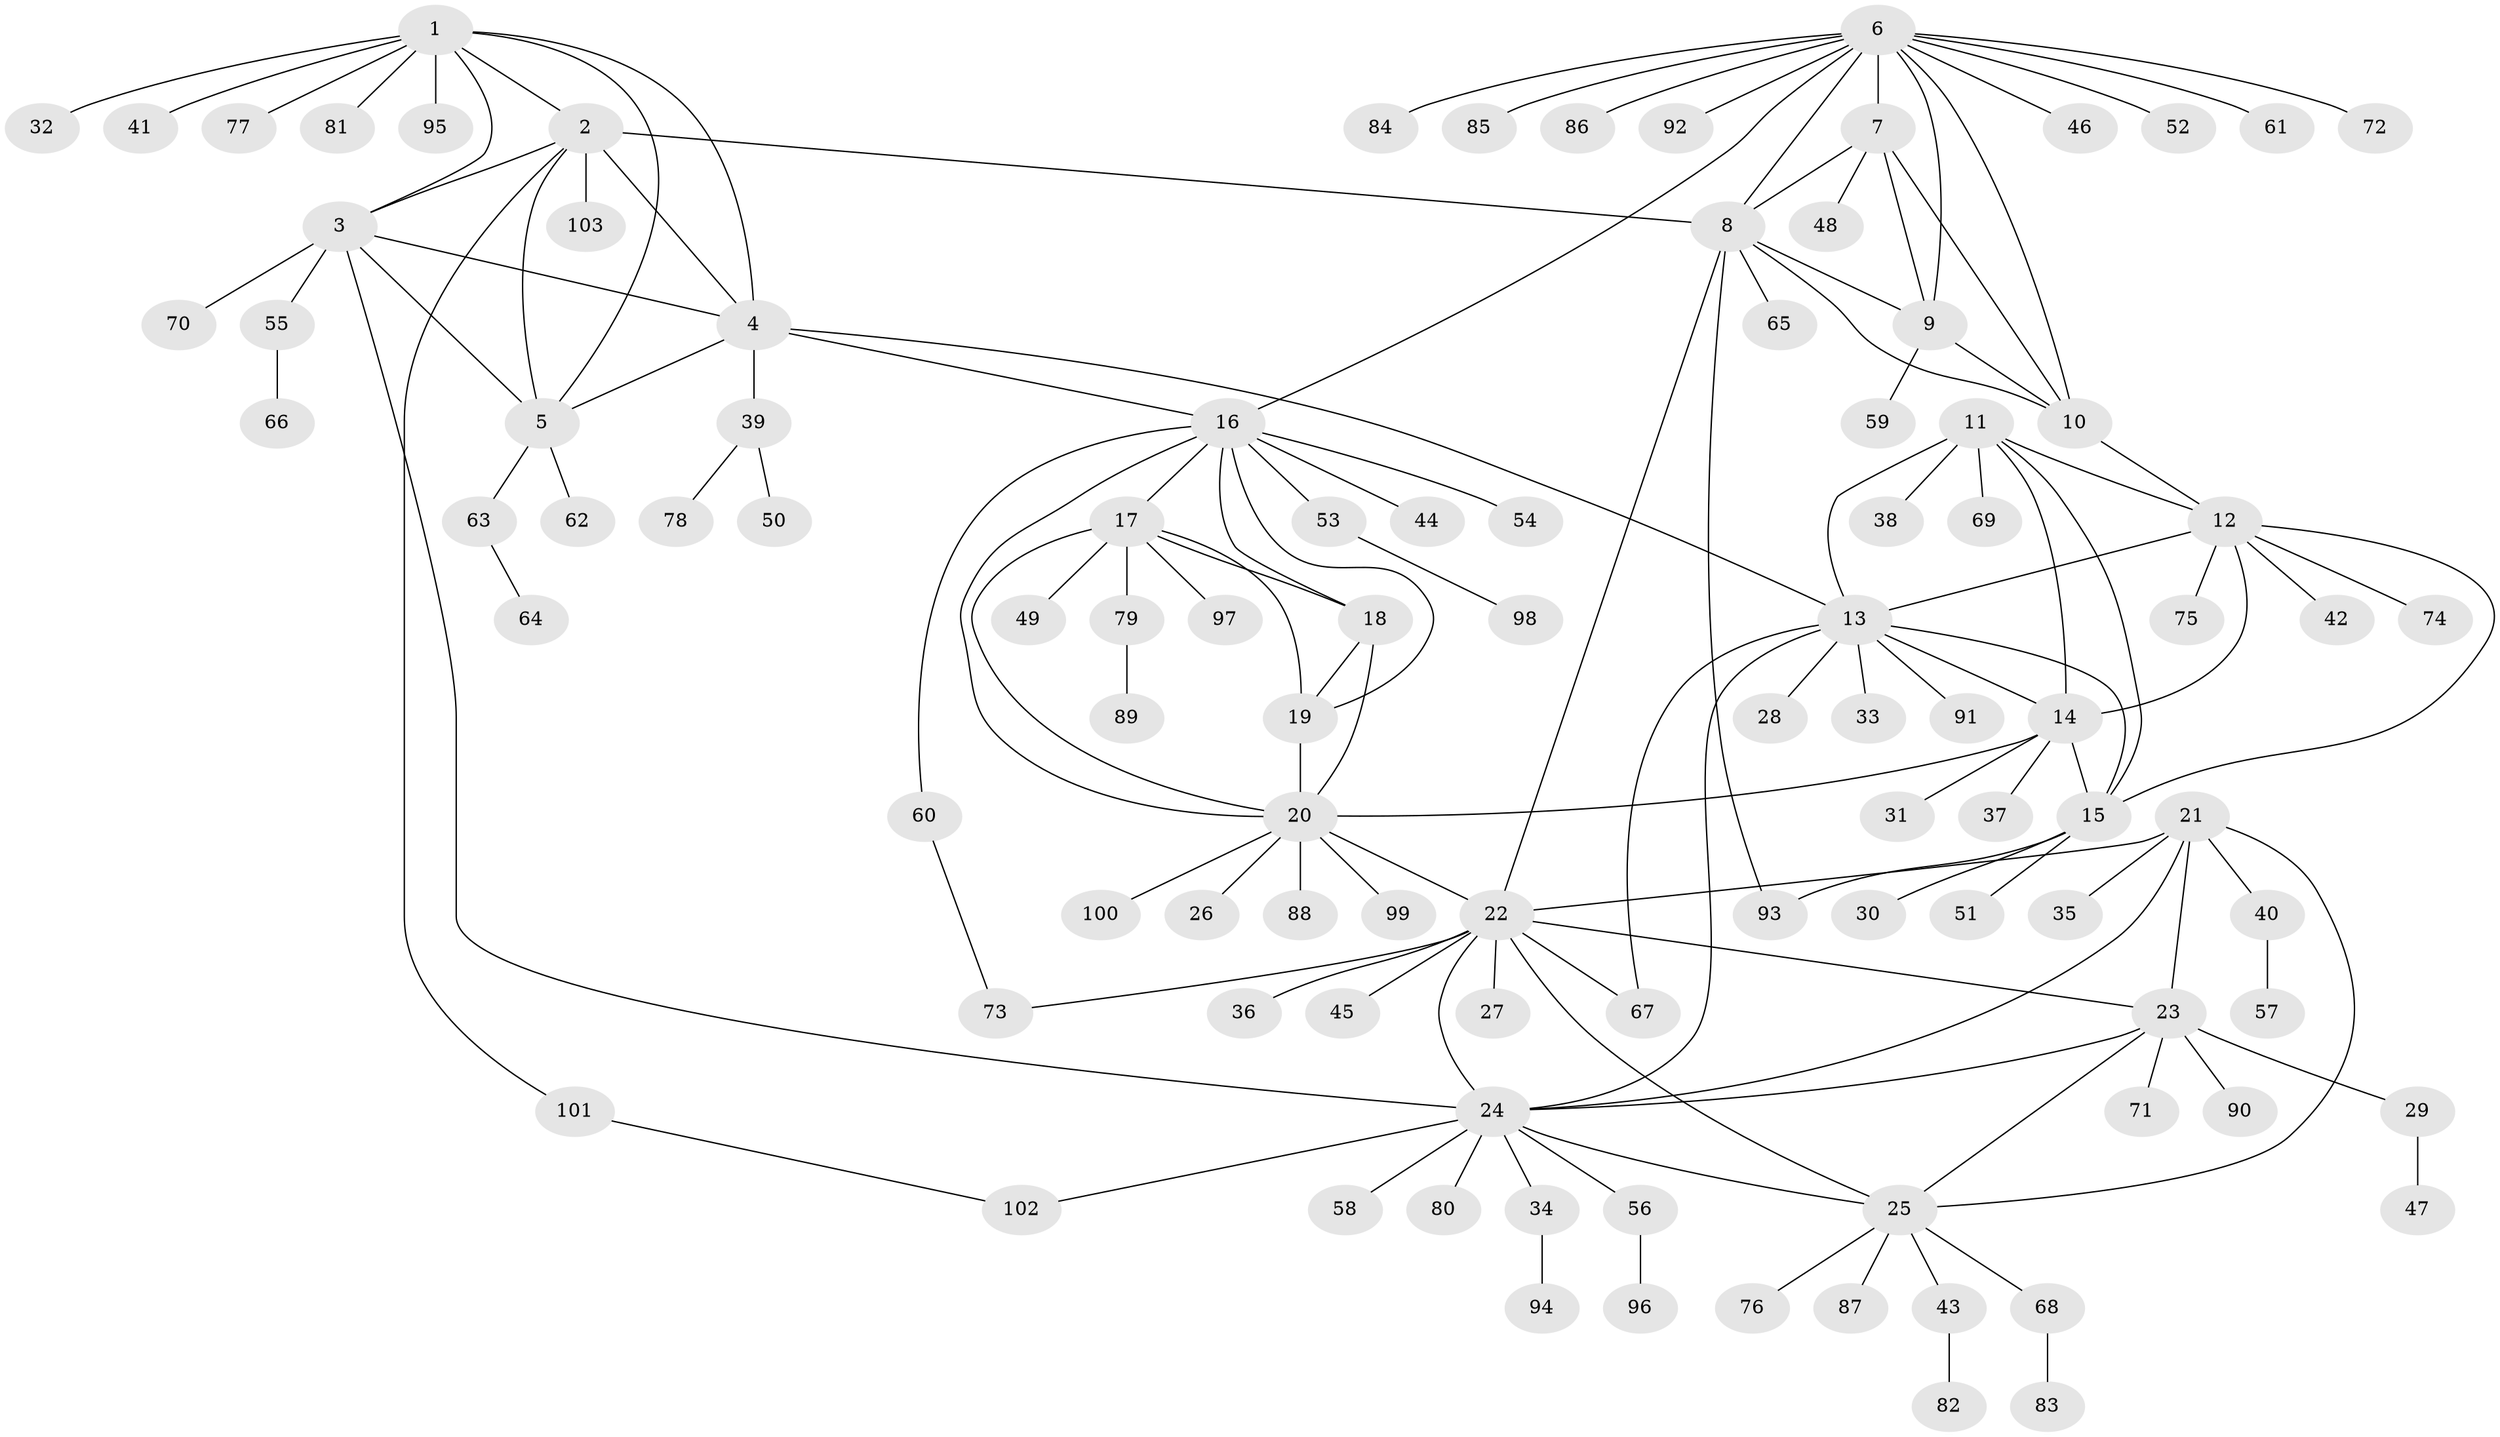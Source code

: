// Generated by graph-tools (version 1.1) at 2025/50/03/09/25 03:50:28]
// undirected, 103 vertices, 142 edges
graph export_dot {
graph [start="1"]
  node [color=gray90,style=filled];
  1;
  2;
  3;
  4;
  5;
  6;
  7;
  8;
  9;
  10;
  11;
  12;
  13;
  14;
  15;
  16;
  17;
  18;
  19;
  20;
  21;
  22;
  23;
  24;
  25;
  26;
  27;
  28;
  29;
  30;
  31;
  32;
  33;
  34;
  35;
  36;
  37;
  38;
  39;
  40;
  41;
  42;
  43;
  44;
  45;
  46;
  47;
  48;
  49;
  50;
  51;
  52;
  53;
  54;
  55;
  56;
  57;
  58;
  59;
  60;
  61;
  62;
  63;
  64;
  65;
  66;
  67;
  68;
  69;
  70;
  71;
  72;
  73;
  74;
  75;
  76;
  77;
  78;
  79;
  80;
  81;
  82;
  83;
  84;
  85;
  86;
  87;
  88;
  89;
  90;
  91;
  92;
  93;
  94;
  95;
  96;
  97;
  98;
  99;
  100;
  101;
  102;
  103;
  1 -- 2;
  1 -- 3;
  1 -- 4;
  1 -- 5;
  1 -- 32;
  1 -- 41;
  1 -- 77;
  1 -- 81;
  1 -- 95;
  2 -- 3;
  2 -- 4;
  2 -- 5;
  2 -- 8;
  2 -- 101;
  2 -- 103;
  3 -- 4;
  3 -- 5;
  3 -- 24;
  3 -- 55;
  3 -- 70;
  4 -- 5;
  4 -- 13;
  4 -- 16;
  4 -- 39;
  5 -- 62;
  5 -- 63;
  6 -- 7;
  6 -- 8;
  6 -- 9;
  6 -- 10;
  6 -- 16;
  6 -- 46;
  6 -- 52;
  6 -- 61;
  6 -- 72;
  6 -- 84;
  6 -- 85;
  6 -- 86;
  6 -- 92;
  7 -- 8;
  7 -- 9;
  7 -- 10;
  7 -- 48;
  8 -- 9;
  8 -- 10;
  8 -- 22;
  8 -- 65;
  8 -- 93;
  9 -- 10;
  9 -- 59;
  10 -- 12;
  11 -- 12;
  11 -- 13;
  11 -- 14;
  11 -- 15;
  11 -- 38;
  11 -- 69;
  12 -- 13;
  12 -- 14;
  12 -- 15;
  12 -- 42;
  12 -- 74;
  12 -- 75;
  13 -- 14;
  13 -- 15;
  13 -- 24;
  13 -- 28;
  13 -- 33;
  13 -- 67;
  13 -- 91;
  14 -- 15;
  14 -- 20;
  14 -- 31;
  14 -- 37;
  15 -- 30;
  15 -- 51;
  15 -- 93;
  16 -- 17;
  16 -- 18;
  16 -- 19;
  16 -- 20;
  16 -- 44;
  16 -- 53;
  16 -- 54;
  16 -- 60;
  17 -- 18;
  17 -- 19;
  17 -- 20;
  17 -- 49;
  17 -- 79;
  17 -- 97;
  18 -- 19;
  18 -- 20;
  19 -- 20;
  20 -- 22;
  20 -- 26;
  20 -- 88;
  20 -- 99;
  20 -- 100;
  21 -- 22;
  21 -- 23;
  21 -- 24;
  21 -- 25;
  21 -- 35;
  21 -- 40;
  22 -- 23;
  22 -- 24;
  22 -- 25;
  22 -- 27;
  22 -- 36;
  22 -- 45;
  22 -- 67;
  22 -- 73;
  23 -- 24;
  23 -- 25;
  23 -- 29;
  23 -- 71;
  23 -- 90;
  24 -- 25;
  24 -- 34;
  24 -- 56;
  24 -- 58;
  24 -- 80;
  24 -- 102;
  25 -- 43;
  25 -- 68;
  25 -- 76;
  25 -- 87;
  29 -- 47;
  34 -- 94;
  39 -- 50;
  39 -- 78;
  40 -- 57;
  43 -- 82;
  53 -- 98;
  55 -- 66;
  56 -- 96;
  60 -- 73;
  63 -- 64;
  68 -- 83;
  79 -- 89;
  101 -- 102;
}
